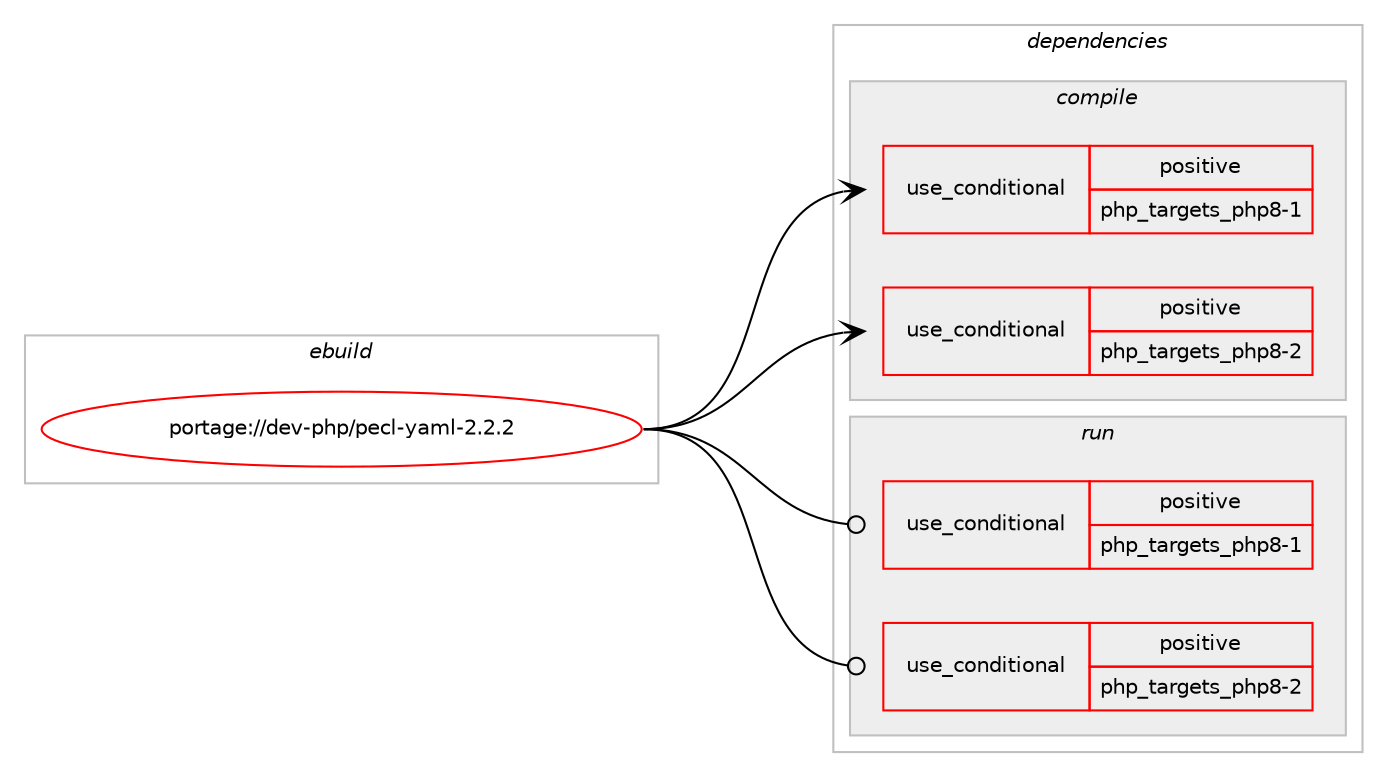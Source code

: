 digraph prolog {

# *************
# Graph options
# *************

newrank=true;
concentrate=true;
compound=true;
graph [rankdir=LR,fontname=Helvetica,fontsize=10,ranksep=1.5];#, ranksep=2.5, nodesep=0.2];
edge  [arrowhead=vee];
node  [fontname=Helvetica,fontsize=10];

# **********
# The ebuild
# **********

subgraph cluster_leftcol {
color=gray;
rank=same;
label=<<i>ebuild</i>>;
id [label="portage://dev-php/pecl-yaml-2.2.2", color=red, width=4, href="../dev-php/pecl-yaml-2.2.2.svg"];
}

# ****************
# The dependencies
# ****************

subgraph cluster_midcol {
color=gray;
label=<<i>dependencies</i>>;
subgraph cluster_compile {
fillcolor="#eeeeee";
style=filled;
label=<<i>compile</i>>;
subgraph cond29496 {
dependency70461 [label=<<TABLE BORDER="0" CELLBORDER="1" CELLSPACING="0" CELLPADDING="4"><TR><TD ROWSPAN="3" CELLPADDING="10">use_conditional</TD></TR><TR><TD>positive</TD></TR><TR><TD>php_targets_php8-1</TD></TR></TABLE>>, shape=none, color=red];
# *** BEGIN UNKNOWN DEPENDENCY TYPE (TODO) ***
# dependency70461 -> package_dependency(portage://dev-php/pecl-yaml-2.2.2,install,no,dev-lang,php,none,[,,],[slot(8.1)],[])
# *** END UNKNOWN DEPENDENCY TYPE (TODO) ***

}
id:e -> dependency70461:w [weight=20,style="solid",arrowhead="vee"];
subgraph cond29497 {
dependency70462 [label=<<TABLE BORDER="0" CELLBORDER="1" CELLSPACING="0" CELLPADDING="4"><TR><TD ROWSPAN="3" CELLPADDING="10">use_conditional</TD></TR><TR><TD>positive</TD></TR><TR><TD>php_targets_php8-2</TD></TR></TABLE>>, shape=none, color=red];
# *** BEGIN UNKNOWN DEPENDENCY TYPE (TODO) ***
# dependency70462 -> package_dependency(portage://dev-php/pecl-yaml-2.2.2,install,no,dev-lang,php,none,[,,],[slot(8.2)],[])
# *** END UNKNOWN DEPENDENCY TYPE (TODO) ***

}
id:e -> dependency70462:w [weight=20,style="solid",arrowhead="vee"];
# *** BEGIN UNKNOWN DEPENDENCY TYPE (TODO) ***
# id -> package_dependency(portage://dev-php/pecl-yaml-2.2.2,install,no,dev-libs,libyaml,none,[,,],[],[])
# *** END UNKNOWN DEPENDENCY TYPE (TODO) ***

}
subgraph cluster_compileandrun {
fillcolor="#eeeeee";
style=filled;
label=<<i>compile and run</i>>;
}
subgraph cluster_run {
fillcolor="#eeeeee";
style=filled;
label=<<i>run</i>>;
subgraph cond29498 {
dependency70463 [label=<<TABLE BORDER="0" CELLBORDER="1" CELLSPACING="0" CELLPADDING="4"><TR><TD ROWSPAN="3" CELLPADDING="10">use_conditional</TD></TR><TR><TD>positive</TD></TR><TR><TD>php_targets_php8-1</TD></TR></TABLE>>, shape=none, color=red];
# *** BEGIN UNKNOWN DEPENDENCY TYPE (TODO) ***
# dependency70463 -> package_dependency(portage://dev-php/pecl-yaml-2.2.2,run,no,dev-lang,php,none,[,,],[slot(8.1)],[])
# *** END UNKNOWN DEPENDENCY TYPE (TODO) ***

}
id:e -> dependency70463:w [weight=20,style="solid",arrowhead="odot"];
subgraph cond29499 {
dependency70464 [label=<<TABLE BORDER="0" CELLBORDER="1" CELLSPACING="0" CELLPADDING="4"><TR><TD ROWSPAN="3" CELLPADDING="10">use_conditional</TD></TR><TR><TD>positive</TD></TR><TR><TD>php_targets_php8-2</TD></TR></TABLE>>, shape=none, color=red];
# *** BEGIN UNKNOWN DEPENDENCY TYPE (TODO) ***
# dependency70464 -> package_dependency(portage://dev-php/pecl-yaml-2.2.2,run,no,dev-lang,php,none,[,,],[slot(8.2)],[])
# *** END UNKNOWN DEPENDENCY TYPE (TODO) ***

}
id:e -> dependency70464:w [weight=20,style="solid",arrowhead="odot"];
# *** BEGIN UNKNOWN DEPENDENCY TYPE (TODO) ***
# id -> package_dependency(portage://dev-php/pecl-yaml-2.2.2,run,no,dev-libs,libyaml,none,[,,],[],[])
# *** END UNKNOWN DEPENDENCY TYPE (TODO) ***

}
}

# **************
# The candidates
# **************

subgraph cluster_choices {
rank=same;
color=gray;
label=<<i>candidates</i>>;

}

}
